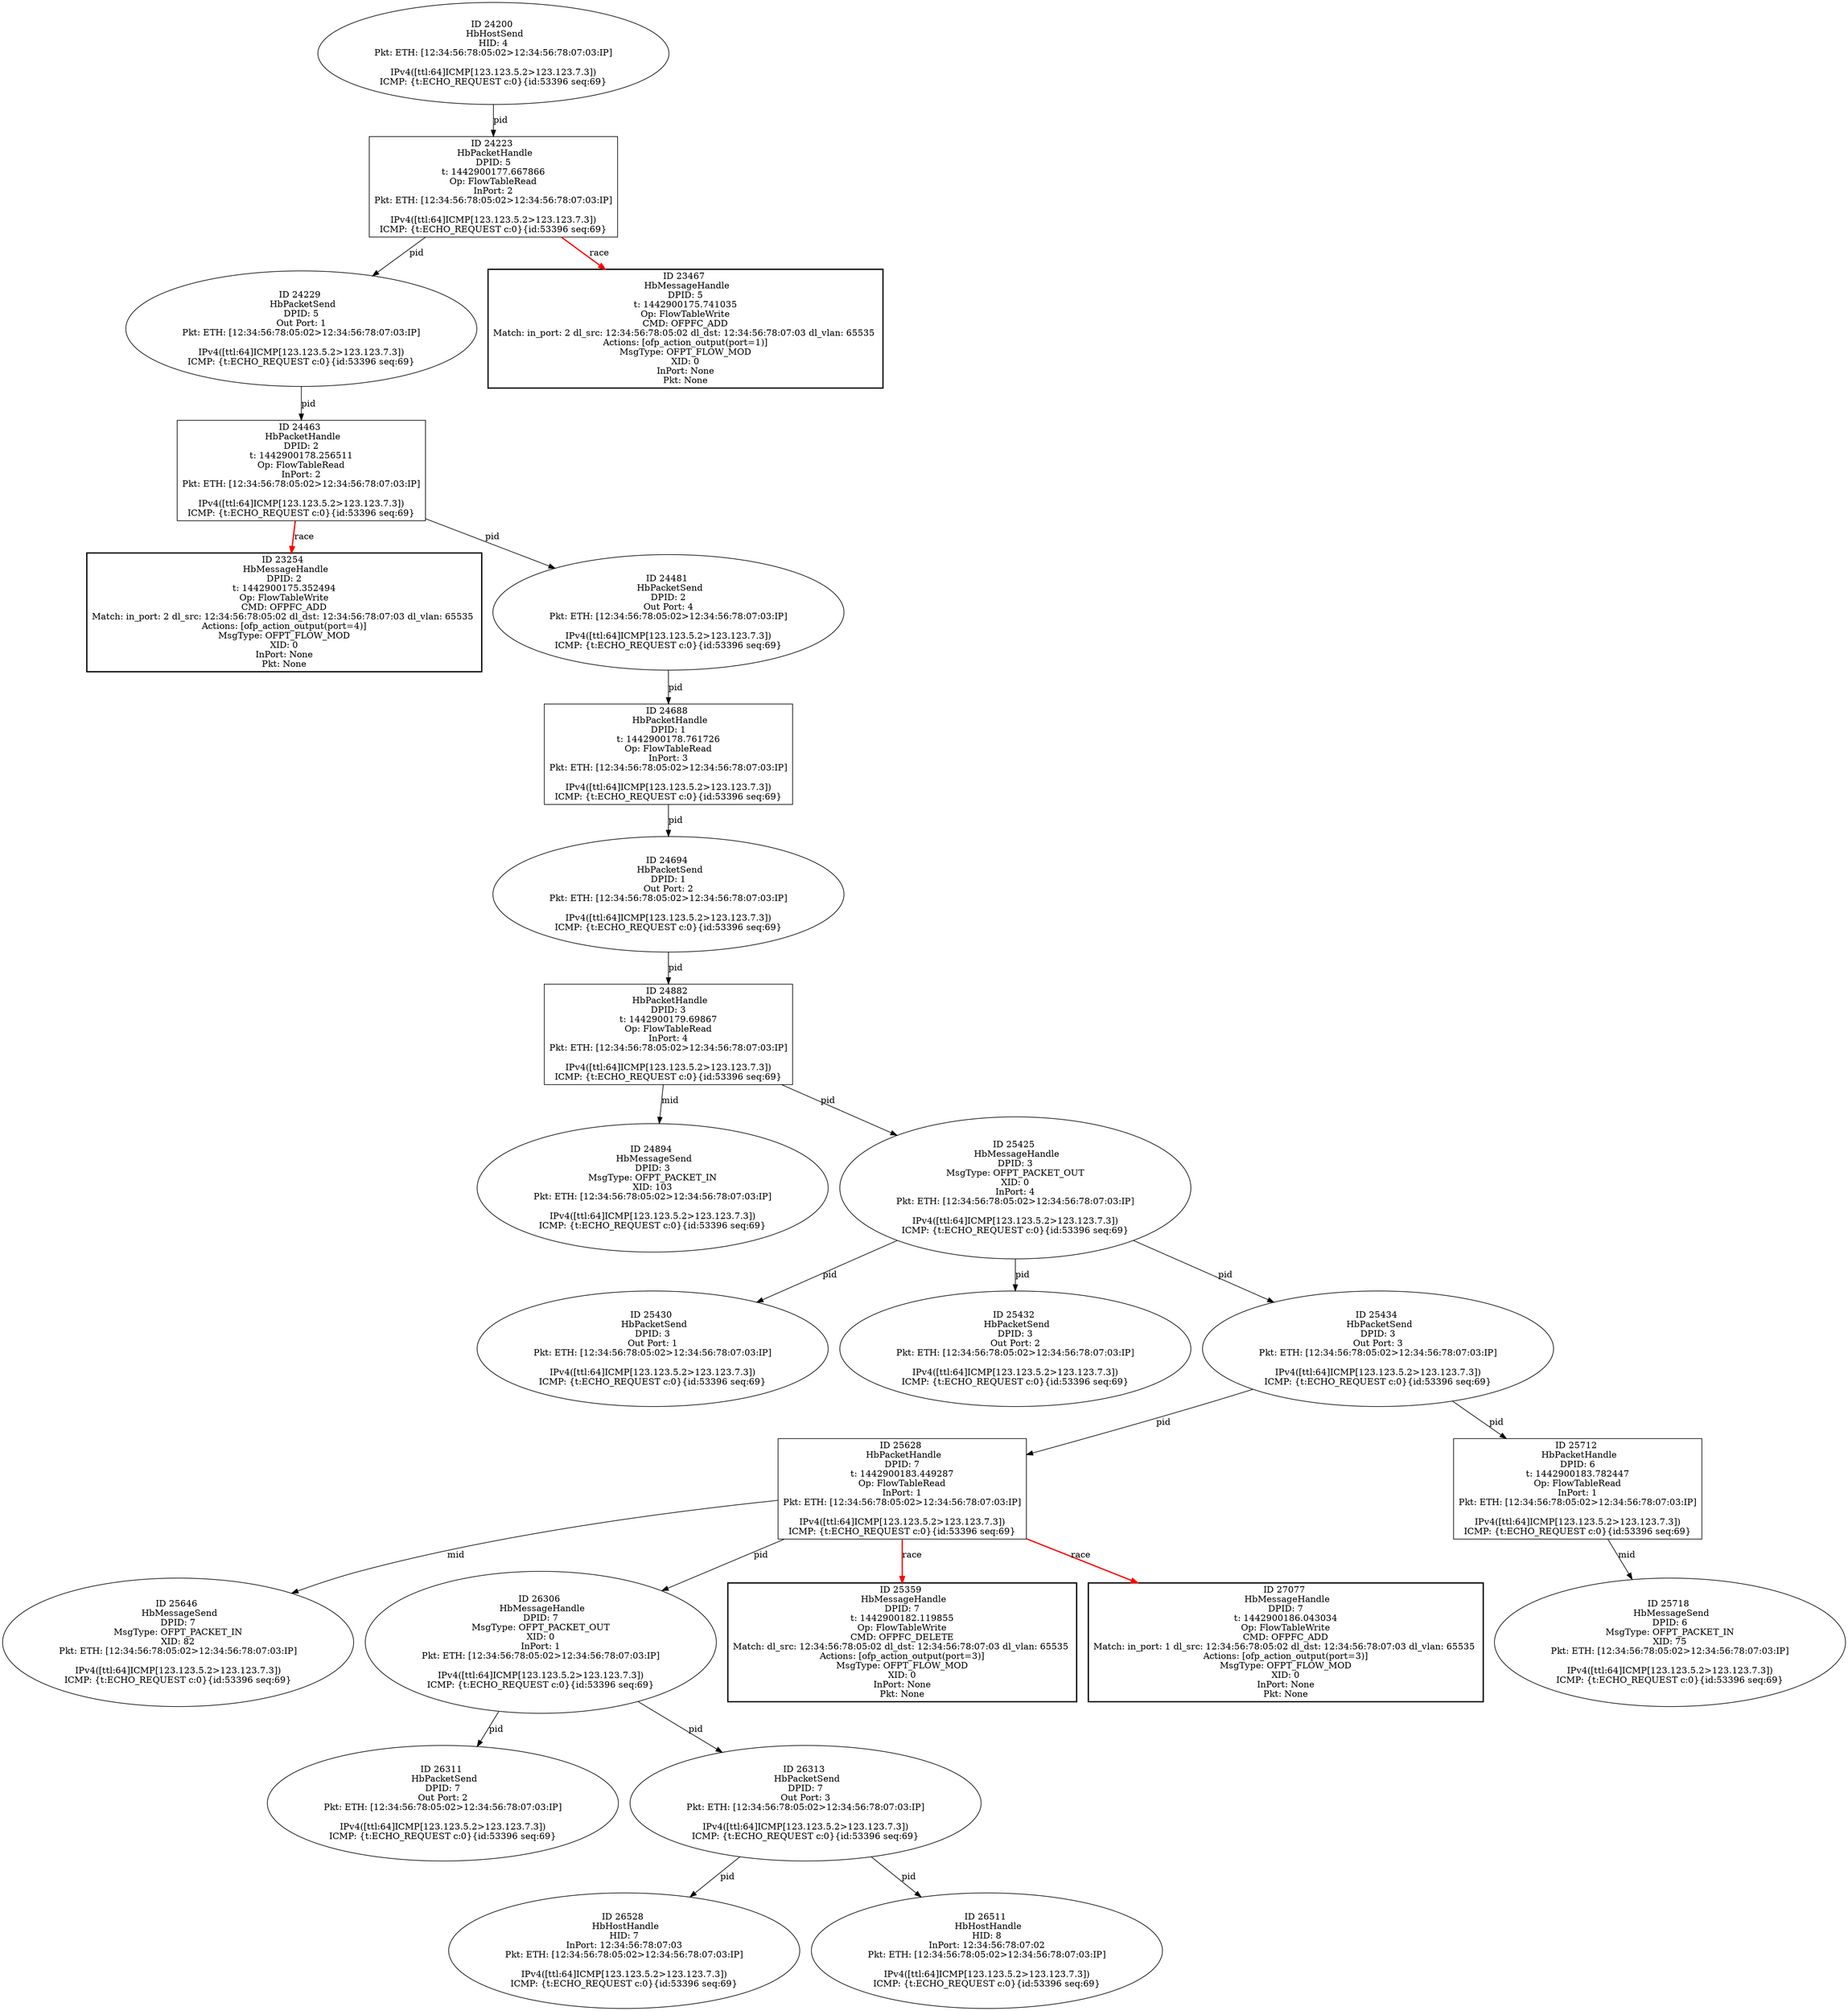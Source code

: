 strict digraph G {
23254 [shape=box, style=bold, event=<hb_events.HbMessageHandle object at 0x11011f2d0>, label="ID 23254 
 HbMessageHandle
DPID: 2
t: 1442900175.352494
Op: FlowTableWrite
CMD: OFPFC_ADD
Match: in_port: 2 dl_src: 12:34:56:78:05:02 dl_dst: 12:34:56:78:07:03 dl_vlan: 65535 
Actions: [ofp_action_output(port=4)]
MsgType: OFPT_FLOW_MOD
XID: 0
InPort: None
Pkt: None"];
24200 [shape=oval, event=<hb_events.HbHostSend object at 0x11048d350>, label="ID 24200 
 HbHostSend
HID: 4
Pkt: ETH: [12:34:56:78:05:02>12:34:56:78:07:03:IP]

IPv4([ttl:64]ICMP[123.123.5.2>123.123.7.3])
ICMP: {t:ECHO_REQUEST c:0}{id:53396 seq:69}"];
24463 [shape=box, event=<hb_events.HbPacketHandle object at 0x11058bd50>, label="ID 24463 
 HbPacketHandle
DPID: 2
t: 1442900178.256511
Op: FlowTableRead
InPort: 2
Pkt: ETH: [12:34:56:78:05:02>12:34:56:78:07:03:IP]

IPv4([ttl:64]ICMP[123.123.5.2>123.123.7.3])
ICMP: {t:ECHO_REQUEST c:0}{id:53396 seq:69}"];
25628 [shape=box, event=<hb_events.HbPacketHandle object at 0x110a5ee90>, label="ID 25628 
 HbPacketHandle
DPID: 7
t: 1442900183.449287
Op: FlowTableRead
InPort: 1
Pkt: ETH: [12:34:56:78:05:02>12:34:56:78:07:03:IP]

IPv4([ttl:64]ICMP[123.123.5.2>123.123.7.3])
ICMP: {t:ECHO_REQUEST c:0}{id:53396 seq:69}"];
24223 [shape=box, event=<hb_events.HbPacketHandle object at 0x11048d090>, label="ID 24223 
 HbPacketHandle
DPID: 5
t: 1442900177.667866
Op: FlowTableRead
InPort: 2
Pkt: ETH: [12:34:56:78:05:02>12:34:56:78:07:03:IP]

IPv4([ttl:64]ICMP[123.123.5.2>123.123.7.3])
ICMP: {t:ECHO_REQUEST c:0}{id:53396 seq:69}"];
26528 [shape=oval, event=<hb_events.HbHostHandle object at 0x110c4eb10>, label="ID 26528 
 HbHostHandle
HID: 7
InPort: 12:34:56:78:07:03
Pkt: ETH: [12:34:56:78:05:02>12:34:56:78:07:03:IP]

IPv4([ttl:64]ICMP[123.123.5.2>123.123.7.3])
ICMP: {t:ECHO_REQUEST c:0}{id:53396 seq:69}"];
24481 [shape=oval, event=<hb_events.HbPacketSend object at 0x110597690>, label="ID 24481 
 HbPacketSend
DPID: 2
Out Port: 4
Pkt: ETH: [12:34:56:78:05:02>12:34:56:78:07:03:IP]

IPv4([ttl:64]ICMP[123.123.5.2>123.123.7.3])
ICMP: {t:ECHO_REQUEST c:0}{id:53396 seq:69}"];
24229 [shape=oval, event=<hb_events.HbPacketSend object at 0x110488bd0>, label="ID 24229 
 HbPacketSend
DPID: 5
Out Port: 1
Pkt: ETH: [12:34:56:78:05:02>12:34:56:78:07:03:IP]

IPv4([ttl:64]ICMP[123.123.5.2>123.123.7.3])
ICMP: {t:ECHO_REQUEST c:0}{id:53396 seq:69}"];
24688 [shape=box, event=<hb_events.HbPacketHandle object at 0x11066e2d0>, label="ID 24688 
 HbPacketHandle
DPID: 1
t: 1442900178.761726
Op: FlowTableRead
InPort: 3
Pkt: ETH: [12:34:56:78:05:02>12:34:56:78:07:03:IP]

IPv4([ttl:64]ICMP[123.123.5.2>123.123.7.3])
ICMP: {t:ECHO_REQUEST c:0}{id:53396 seq:69}"];
23467 [shape=box, style=bold, event=<hb_events.HbMessageHandle object at 0x1101da250>, label="ID 23467 
 HbMessageHandle
DPID: 5
t: 1442900175.741035
Op: FlowTableWrite
CMD: OFPFC_ADD
Match: in_port: 2 dl_src: 12:34:56:78:05:02 dl_dst: 12:34:56:78:07:03 dl_vlan: 65535 
Actions: [ofp_action_output(port=1)]
MsgType: OFPT_FLOW_MOD
XID: 0
InPort: None
Pkt: None"];
25646 [shape=oval, event=<hb_events.HbMessageSend object at 0x110a6b0d0>, label="ID 25646 
 HbMessageSend
DPID: 7
MsgType: OFPT_PACKET_IN
XID: 82
Pkt: ETH: [12:34:56:78:05:02>12:34:56:78:07:03:IP]

IPv4([ttl:64]ICMP[123.123.5.2>123.123.7.3])
ICMP: {t:ECHO_REQUEST c:0}{id:53396 seq:69}"];
24882 [shape=box, event=<hb_events.HbPacketHandle object at 0x110708990>, label="ID 24882 
 HbPacketHandle
DPID: 3
t: 1442900179.69867
Op: FlowTableRead
InPort: 4
Pkt: ETH: [12:34:56:78:05:02>12:34:56:78:07:03:IP]

IPv4([ttl:64]ICMP[123.123.5.2>123.123.7.3])
ICMP: {t:ECHO_REQUEST c:0}{id:53396 seq:69}"];
24894 [shape=oval, event=<hb_events.HbMessageSend object at 0x1107084d0>, label="ID 24894 
 HbMessageSend
DPID: 3
MsgType: OFPT_PACKET_IN
XID: 103
Pkt: ETH: [12:34:56:78:05:02>12:34:56:78:07:03:IP]

IPv4([ttl:64]ICMP[123.123.5.2>123.123.7.3])
ICMP: {t:ECHO_REQUEST c:0}{id:53396 seq:69}"];
26306 [shape=oval, event=<hb_events.HbMessageHandle object at 0x110bc8a10>, label="ID 26306 
 HbMessageHandle
DPID: 7
MsgType: OFPT_PACKET_OUT
XID: 0
InPort: 1
Pkt: ETH: [12:34:56:78:05:02>12:34:56:78:07:03:IP]

IPv4([ttl:64]ICMP[123.123.5.2>123.123.7.3])
ICMP: {t:ECHO_REQUEST c:0}{id:53396 seq:69}"];
25718 [shape=oval, event=<hb_events.HbMessageSend object at 0x110a9e7d0>, label="ID 25718 
 HbMessageSend
DPID: 6
MsgType: OFPT_PACKET_IN
XID: 75
Pkt: ETH: [12:34:56:78:05:02>12:34:56:78:07:03:IP]

IPv4([ttl:64]ICMP[123.123.5.2>123.123.7.3])
ICMP: {t:ECHO_REQUEST c:0}{id:53396 seq:69}"];
26311 [shape=oval, event=<hb_events.HbPacketSend object at 0x110bc8ed0>, label="ID 26311 
 HbPacketSend
DPID: 7
Out Port: 2
Pkt: ETH: [12:34:56:78:05:02>12:34:56:78:07:03:IP]

IPv4([ttl:64]ICMP[123.123.5.2>123.123.7.3])
ICMP: {t:ECHO_REQUEST c:0}{id:53396 seq:69}"];
26313 [shape=oval, event=<hb_events.HbPacketSend object at 0x110bd1090>, label="ID 26313 
 HbPacketSend
DPID: 7
Out Port: 3
Pkt: ETH: [12:34:56:78:05:02>12:34:56:78:07:03:IP]

IPv4([ttl:64]ICMP[123.123.5.2>123.123.7.3])
ICMP: {t:ECHO_REQUEST c:0}{id:53396 seq:69}"];
25425 [shape=oval, event=<hb_events.HbMessageHandle object at 0x1109ff6d0>, label="ID 25425 
 HbMessageHandle
DPID: 3
MsgType: OFPT_PACKET_OUT
XID: 0
InPort: 4
Pkt: ETH: [12:34:56:78:05:02>12:34:56:78:07:03:IP]

IPv4([ttl:64]ICMP[123.123.5.2>123.123.7.3])
ICMP: {t:ECHO_REQUEST c:0}{id:53396 seq:69}"];
25430 [shape=oval, event=<hb_events.HbPacketSend object at 0x1109ffb90>, label="ID 25430 
 HbPacketSend
DPID: 3
Out Port: 1
Pkt: ETH: [12:34:56:78:05:02>12:34:56:78:07:03:IP]

IPv4([ttl:64]ICMP[123.123.5.2>123.123.7.3])
ICMP: {t:ECHO_REQUEST c:0}{id:53396 seq:69}"];
25432 [shape=oval, event=<hb_events.HbPacketSend object at 0x1109ffc90>, label="ID 25432 
 HbPacketSend
DPID: 3
Out Port: 2
Pkt: ETH: [12:34:56:78:05:02>12:34:56:78:07:03:IP]

IPv4([ttl:64]ICMP[123.123.5.2>123.123.7.3])
ICMP: {t:ECHO_REQUEST c:0}{id:53396 seq:69}"];
25434 [shape=oval, event=<hb_events.HbPacketSend object at 0x110a0d050>, label="ID 25434 
 HbPacketSend
DPID: 3
Out Port: 3
Pkt: ETH: [12:34:56:78:05:02>12:34:56:78:07:03:IP]

IPv4([ttl:64]ICMP[123.123.5.2>123.123.7.3])
ICMP: {t:ECHO_REQUEST c:0}{id:53396 seq:69}"];
26511 [shape=oval, event=<hb_events.HbHostHandle object at 0x110c49c90>, label="ID 26511 
 HbHostHandle
HID: 8
InPort: 12:34:56:78:07:02
Pkt: ETH: [12:34:56:78:05:02>12:34:56:78:07:03:IP]

IPv4([ttl:64]ICMP[123.123.5.2>123.123.7.3])
ICMP: {t:ECHO_REQUEST c:0}{id:53396 seq:69}"];
25359 [shape=box, style=bold, event=<hb_events.HbMessageHandle object at 0x1109cb650>, label="ID 25359 
 HbMessageHandle
DPID: 7
t: 1442900182.119855
Op: FlowTableWrite
CMD: OFPFC_DELETE
Match: dl_src: 12:34:56:78:05:02 dl_dst: 12:34:56:78:07:03 dl_vlan: 65535 
Actions: [ofp_action_output(port=3)]
MsgType: OFPT_FLOW_MOD
XID: 0
InPort: None
Pkt: None"];
27077 [shape=box, style=bold, event=<hb_events.HbMessageHandle object at 0x110d167d0>, label="ID 27077 
 HbMessageHandle
DPID: 7
t: 1442900186.043034
Op: FlowTableWrite
CMD: OFPFC_ADD
Match: in_port: 1 dl_src: 12:34:56:78:05:02 dl_dst: 12:34:56:78:07:03 dl_vlan: 65535 
Actions: [ofp_action_output(port=3)]
MsgType: OFPT_FLOW_MOD
XID: 0
InPort: None
Pkt: None"];
25712 [shape=box, event=<hb_events.HbPacketHandle object at 0x110a98e90>, label="ID 25712 
 HbPacketHandle
DPID: 6
t: 1442900183.782447
Op: FlowTableRead
InPort: 1
Pkt: ETH: [12:34:56:78:05:02>12:34:56:78:07:03:IP]

IPv4([ttl:64]ICMP[123.123.5.2>123.123.7.3])
ICMP: {t:ECHO_REQUEST c:0}{id:53396 seq:69}"];
24694 [shape=oval, event=<hb_events.HbPacketSend object at 0x11066e610>, label="ID 24694 
 HbPacketSend
DPID: 1
Out Port: 2
Pkt: ETH: [12:34:56:78:05:02>12:34:56:78:07:03:IP]

IPv4([ttl:64]ICMP[123.123.5.2>123.123.7.3])
ICMP: {t:ECHO_REQUEST c:0}{id:53396 seq:69}"];
24200 -> 24223  [rel=pid, label=pid];
24463 -> 24481  [rel=pid, label=pid];
24463 -> 23254  [harmful=True, color=red, style=bold, rel=race, label=race];
25628 -> 26306  [rel=pid, label=pid];
25628 -> 27077  [harmful=True, color=red, style=bold, rel=race, label=race];
25628 -> 25646  [rel=mid, label=mid];
25628 -> 25359  [harmful=True, color=red, style=bold, rel=race, label=race];
24223 -> 23467  [harmful=True, color=red, style=bold, rel=race, label=race];
24223 -> 24229  [rel=pid, label=pid];
24481 -> 24688  [rel=pid, label=pid];
24229 -> 24463  [rel=pid, label=pid];
24688 -> 24694  [rel=pid, label=pid];
24882 -> 25425  [rel=pid, label=pid];
24882 -> 24894  [rel=mid, label=mid];
26306 -> 26313  [rel=pid, label=pid];
26306 -> 26311  [rel=pid, label=pid];
24694 -> 24882  [rel=pid, label=pid];
26313 -> 26528  [rel=pid, label=pid];
26313 -> 26511  [rel=pid, label=pid];
25425 -> 25432  [rel=pid, label=pid];
25425 -> 25434  [rel=pid, label=pid];
25425 -> 25430  [rel=pid, label=pid];
25434 -> 25712  [rel=pid, label=pid];
25434 -> 25628  [rel=pid, label=pid];
25712 -> 25718  [rel=mid, label=mid];
}
